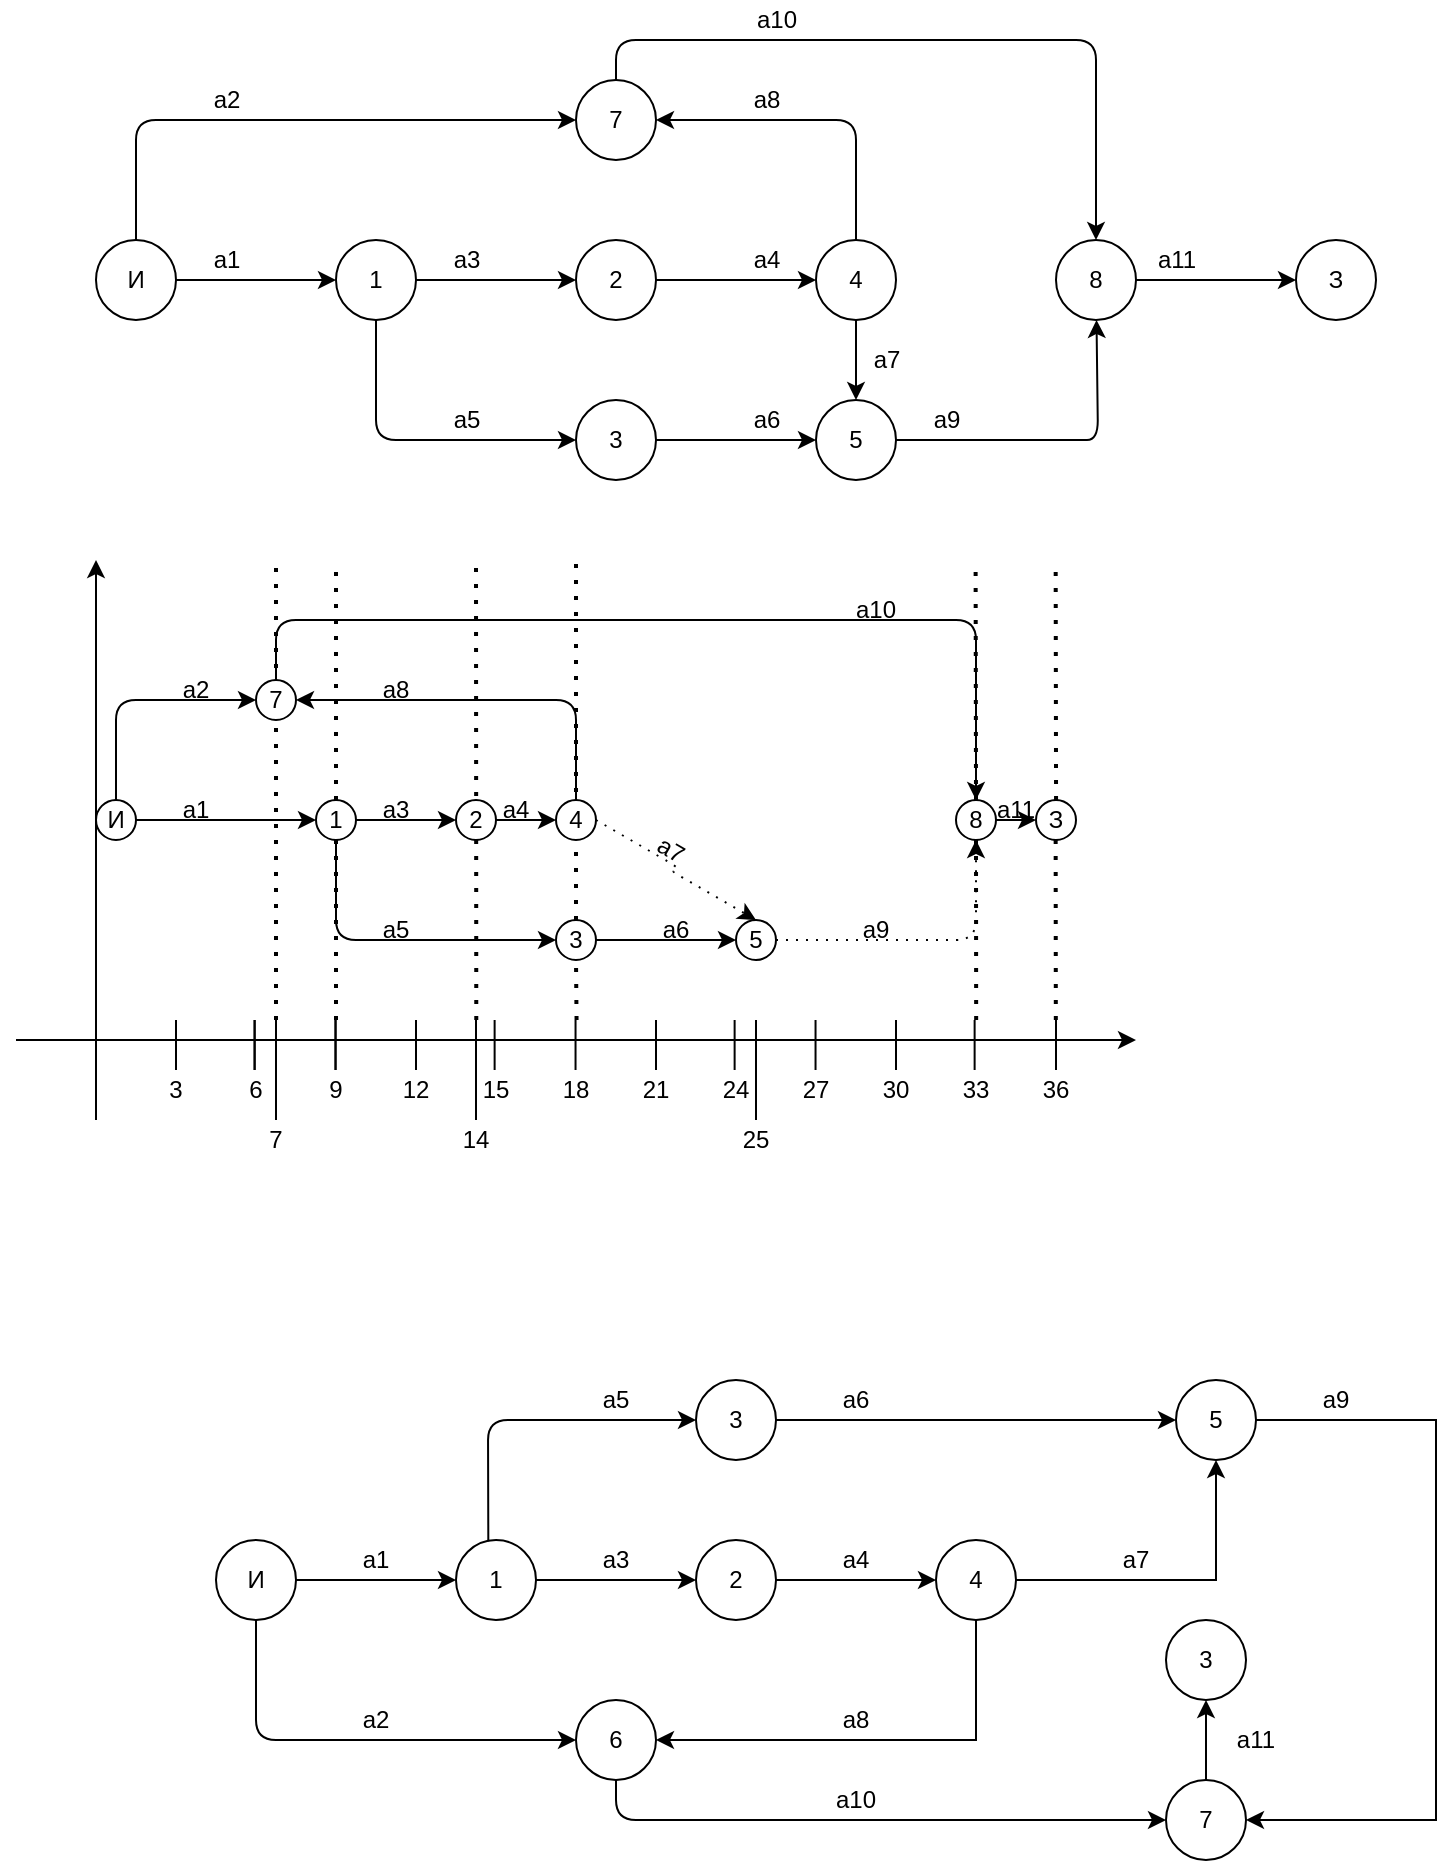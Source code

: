 <mxfile version="14.4.3" type="github">
  <diagram id="prtHgNgQTEPvFCAcTncT" name="Page-1">
    <mxGraphModel dx="1757" dy="477" grid="1" gridSize="5" guides="1" tooltips="1" connect="1" arrows="1" fold="1" page="1" pageScale="1" pageWidth="980" pageHeight="1390" background="none" math="0" shadow="0">
      <root>
        <mxCell id="0" />
        <mxCell id="1" parent="0" />
        <mxCell id="JWGhsTwcttyPhwQi4M46-3" style="edgeStyle=orthogonalEdgeStyle;rounded=0;orthogonalLoop=1;jettySize=auto;html=1;entryX=0;entryY=0.5;entryDx=0;entryDy=0;" edge="1" parent="1" source="JWGhsTwcttyPhwQi4M46-1" target="JWGhsTwcttyPhwQi4M46-4">
          <mxGeometry relative="1" as="geometry">
            <mxPoint x="100" y="180" as="targetPoint" />
          </mxGeometry>
        </mxCell>
        <mxCell id="JWGhsTwcttyPhwQi4M46-1" value="И" style="ellipse;whiteSpace=wrap;html=1;aspect=fixed;" vertex="1" parent="1">
          <mxGeometry x="40" y="160" width="40" height="40" as="geometry" />
        </mxCell>
        <mxCell id="JWGhsTwcttyPhwQi4M46-11" style="edgeStyle=orthogonalEdgeStyle;rounded=0;orthogonalLoop=1;jettySize=auto;html=1;entryX=0;entryY=0.5;entryDx=0;entryDy=0;" edge="1" parent="1" source="JWGhsTwcttyPhwQi4M46-4" target="JWGhsTwcttyPhwQi4M46-14">
          <mxGeometry relative="1" as="geometry">
            <mxPoint x="280" y="180" as="targetPoint" />
          </mxGeometry>
        </mxCell>
        <mxCell id="JWGhsTwcttyPhwQi4M46-4" value="1" style="ellipse;whiteSpace=wrap;html=1;aspect=fixed;" vertex="1" parent="1">
          <mxGeometry x="160" y="160" width="40" height="40" as="geometry" />
        </mxCell>
        <mxCell id="JWGhsTwcttyPhwQi4M46-5" value="a1" style="text;html=1;align=center;verticalAlign=middle;resizable=0;points=[];autosize=1;" vertex="1" parent="1">
          <mxGeometry x="90" y="160" width="30" height="20" as="geometry" />
        </mxCell>
        <mxCell id="JWGhsTwcttyPhwQi4M46-10" value="a2" style="text;html=1;align=center;verticalAlign=middle;resizable=0;points=[];autosize=1;" vertex="1" parent="1">
          <mxGeometry x="90" y="80" width="30" height="20" as="geometry" />
        </mxCell>
        <mxCell id="JWGhsTwcttyPhwQi4M46-12" value="a3" style="text;html=1;align=center;verticalAlign=middle;resizable=0;points=[];autosize=1;" vertex="1" parent="1">
          <mxGeometry x="210" y="160" width="30" height="20" as="geometry" />
        </mxCell>
        <mxCell id="JWGhsTwcttyPhwQi4M46-15" style="edgeStyle=orthogonalEdgeStyle;rounded=0;orthogonalLoop=1;jettySize=auto;html=1;entryX=0;entryY=0.5;entryDx=0;entryDy=0;" edge="1" parent="1" source="JWGhsTwcttyPhwQi4M46-14" target="JWGhsTwcttyPhwQi4M46-23">
          <mxGeometry relative="1" as="geometry">
            <mxPoint x="400" y="180" as="targetPoint" />
          </mxGeometry>
        </mxCell>
        <mxCell id="JWGhsTwcttyPhwQi4M46-14" value="2" style="ellipse;whiteSpace=wrap;html=1;aspect=fixed;" vertex="1" parent="1">
          <mxGeometry x="280" y="160" width="40" height="40" as="geometry" />
        </mxCell>
        <mxCell id="JWGhsTwcttyPhwQi4M46-16" value="a4" style="text;html=1;align=center;verticalAlign=middle;resizable=0;points=[];autosize=1;" vertex="1" parent="1">
          <mxGeometry x="360" y="160" width="30" height="20" as="geometry" />
        </mxCell>
        <mxCell id="JWGhsTwcttyPhwQi4M46-18" value="" style="endArrow=classic;html=1;exitX=0.5;exitY=1;exitDx=0;exitDy=0;entryX=0;entryY=0.5;entryDx=0;entryDy=0;" edge="1" parent="1" source="JWGhsTwcttyPhwQi4M46-4" target="JWGhsTwcttyPhwQi4M46-20">
          <mxGeometry width="50" height="50" relative="1" as="geometry">
            <mxPoint x="178" y="199" as="sourcePoint" />
            <mxPoint x="240" y="240" as="targetPoint" />
            <Array as="points">
              <mxPoint x="180" y="260" />
            </Array>
          </mxGeometry>
        </mxCell>
        <mxCell id="JWGhsTwcttyPhwQi4M46-19" value="a5" style="text;html=1;align=center;verticalAlign=middle;resizable=0;points=[];autosize=1;" vertex="1" parent="1">
          <mxGeometry x="210" y="240" width="30" height="20" as="geometry" />
        </mxCell>
        <mxCell id="JWGhsTwcttyPhwQi4M46-21" style="edgeStyle=orthogonalEdgeStyle;rounded=0;orthogonalLoop=1;jettySize=auto;html=1;entryX=0;entryY=0.5;entryDx=0;entryDy=0;" edge="1" parent="1" source="JWGhsTwcttyPhwQi4M46-20" target="JWGhsTwcttyPhwQi4M46-28">
          <mxGeometry relative="1" as="geometry">
            <mxPoint x="360" y="240" as="targetPoint" />
          </mxGeometry>
        </mxCell>
        <mxCell id="JWGhsTwcttyPhwQi4M46-20" value="3" style="ellipse;whiteSpace=wrap;html=1;aspect=fixed;" vertex="1" parent="1">
          <mxGeometry x="280" y="240" width="40" height="40" as="geometry" />
        </mxCell>
        <mxCell id="JWGhsTwcttyPhwQi4M46-22" value="a6" style="text;html=1;align=center;verticalAlign=middle;resizable=0;points=[];autosize=1;" vertex="1" parent="1">
          <mxGeometry x="360" y="240" width="30" height="20" as="geometry" />
        </mxCell>
        <mxCell id="JWGhsTwcttyPhwQi4M46-29" style="edgeStyle=orthogonalEdgeStyle;rounded=0;orthogonalLoop=1;jettySize=auto;html=1;entryX=0.5;entryY=0;entryDx=0;entryDy=0;" edge="1" parent="1" source="JWGhsTwcttyPhwQi4M46-23" target="JWGhsTwcttyPhwQi4M46-28">
          <mxGeometry relative="1" as="geometry" />
        </mxCell>
        <mxCell id="JWGhsTwcttyPhwQi4M46-23" value="4" style="ellipse;whiteSpace=wrap;html=1;aspect=fixed;" vertex="1" parent="1">
          <mxGeometry x="400" y="160" width="40" height="40" as="geometry" />
        </mxCell>
        <mxCell id="JWGhsTwcttyPhwQi4M46-25" value="a7" style="text;html=1;align=center;verticalAlign=middle;resizable=0;points=[];autosize=1;" vertex="1" parent="1">
          <mxGeometry x="420" y="210" width="30" height="20" as="geometry" />
        </mxCell>
        <mxCell id="JWGhsTwcttyPhwQi4M46-27" value="a8" style="text;html=1;align=center;verticalAlign=middle;resizable=0;points=[];autosize=1;" vertex="1" parent="1">
          <mxGeometry x="360" y="80" width="30" height="20" as="geometry" />
        </mxCell>
        <mxCell id="JWGhsTwcttyPhwQi4M46-28" value="5" style="ellipse;whiteSpace=wrap;html=1;aspect=fixed;" vertex="1" parent="1">
          <mxGeometry x="400" y="240" width="40" height="40" as="geometry" />
        </mxCell>
        <mxCell id="JWGhsTwcttyPhwQi4M46-30" value="" style="endArrow=classic;html=1;exitX=0.5;exitY=0;exitDx=0;exitDy=0;entryX=0;entryY=0.5;entryDx=0;entryDy=0;" edge="1" parent="1" source="JWGhsTwcttyPhwQi4M46-1" target="JWGhsTwcttyPhwQi4M46-31">
          <mxGeometry width="50" height="50" relative="1" as="geometry">
            <mxPoint x="180" y="150" as="sourcePoint" />
            <mxPoint x="230" y="120" as="targetPoint" />
            <Array as="points">
              <mxPoint x="60" y="100" />
            </Array>
          </mxGeometry>
        </mxCell>
        <mxCell id="JWGhsTwcttyPhwQi4M46-31" value="7" style="ellipse;whiteSpace=wrap;html=1;aspect=fixed;" vertex="1" parent="1">
          <mxGeometry x="280" y="80" width="40" height="40" as="geometry" />
        </mxCell>
        <mxCell id="JWGhsTwcttyPhwQi4M46-32" value="" style="endArrow=classic;html=1;exitX=0.5;exitY=0;exitDx=0;exitDy=0;entryX=1;entryY=0.5;entryDx=0;entryDy=0;" edge="1" parent="1" source="JWGhsTwcttyPhwQi4M46-23" target="JWGhsTwcttyPhwQi4M46-31">
          <mxGeometry width="50" height="50" relative="1" as="geometry">
            <mxPoint x="70" y="170" as="sourcePoint" />
            <mxPoint x="290" y="110" as="targetPoint" />
            <Array as="points">
              <mxPoint x="420" y="100" />
            </Array>
          </mxGeometry>
        </mxCell>
        <mxCell id="JWGhsTwcttyPhwQi4M46-34" value="a9" style="text;html=1;align=center;verticalAlign=middle;resizable=0;points=[];autosize=1;" vertex="1" parent="1">
          <mxGeometry x="450" y="240" width="30" height="20" as="geometry" />
        </mxCell>
        <mxCell id="JWGhsTwcttyPhwQi4M46-36" value="a10" style="text;html=1;align=center;verticalAlign=middle;resizable=0;points=[];autosize=1;" vertex="1" parent="1">
          <mxGeometry x="360" y="40" width="40" height="20" as="geometry" />
        </mxCell>
        <mxCell id="JWGhsTwcttyPhwQi4M46-40" style="edgeStyle=orthogonalEdgeStyle;rounded=0;orthogonalLoop=1;jettySize=auto;html=1;entryX=0;entryY=0.5;entryDx=0;entryDy=0;" edge="1" parent="1" source="JWGhsTwcttyPhwQi4M46-37" target="JWGhsTwcttyPhwQi4M46-41">
          <mxGeometry relative="1" as="geometry">
            <mxPoint x="640" y="180" as="targetPoint" />
          </mxGeometry>
        </mxCell>
        <mxCell id="JWGhsTwcttyPhwQi4M46-37" value="8&lt;br&gt;" style="ellipse;whiteSpace=wrap;html=1;aspect=fixed;" vertex="1" parent="1">
          <mxGeometry x="520" y="160" width="40" height="40" as="geometry" />
        </mxCell>
        <mxCell id="JWGhsTwcttyPhwQi4M46-38" value="" style="endArrow=classic;html=1;exitX=1;exitY=0.5;exitDx=0;exitDy=0;" edge="1" parent="1" source="JWGhsTwcttyPhwQi4M46-28" target="JWGhsTwcttyPhwQi4M46-37">
          <mxGeometry width="50" height="50" relative="1" as="geometry">
            <mxPoint x="510" y="280" as="sourcePoint" />
            <mxPoint x="550" y="220" as="targetPoint" />
            <Array as="points">
              <mxPoint x="520" y="260" />
              <mxPoint x="541" y="260" />
            </Array>
          </mxGeometry>
        </mxCell>
        <mxCell id="JWGhsTwcttyPhwQi4M46-39" value="" style="endArrow=classic;html=1;entryX=0.5;entryY=0;entryDx=0;entryDy=0;exitX=0.5;exitY=0;exitDx=0;exitDy=0;" edge="1" parent="1" source="JWGhsTwcttyPhwQi4M46-31" target="JWGhsTwcttyPhwQi4M46-37">
          <mxGeometry width="50" height="50" relative="1" as="geometry">
            <mxPoint x="300" y="70" as="sourcePoint" />
            <mxPoint x="500" y="130" as="targetPoint" />
            <Array as="points">
              <mxPoint x="300" y="60" />
              <mxPoint x="540" y="60" />
            </Array>
          </mxGeometry>
        </mxCell>
        <mxCell id="JWGhsTwcttyPhwQi4M46-41" value="З" style="ellipse;whiteSpace=wrap;html=1;aspect=fixed;" vertex="1" parent="1">
          <mxGeometry x="640" y="160" width="40" height="40" as="geometry" />
        </mxCell>
        <mxCell id="JWGhsTwcttyPhwQi4M46-42" value="a11" style="text;html=1;align=center;verticalAlign=middle;resizable=0;points=[];autosize=1;" vertex="1" parent="1">
          <mxGeometry x="565" y="160" width="30" height="20" as="geometry" />
        </mxCell>
        <mxCell id="JWGhsTwcttyPhwQi4M46-44" style="edgeStyle=orthogonalEdgeStyle;rounded=0;orthogonalLoop=1;jettySize=auto;html=1;" edge="1" parent="1" source="JWGhsTwcttyPhwQi4M46-43">
          <mxGeometry relative="1" as="geometry">
            <mxPoint x="220" y="830" as="targetPoint" />
          </mxGeometry>
        </mxCell>
        <mxCell id="JWGhsTwcttyPhwQi4M46-43" value="И" style="ellipse;whiteSpace=wrap;html=1;aspect=fixed;" vertex="1" parent="1">
          <mxGeometry x="100" y="810" width="40" height="40" as="geometry" />
        </mxCell>
        <mxCell id="JWGhsTwcttyPhwQi4M46-45" value="" style="endArrow=classic;html=1;exitX=0.5;exitY=1;exitDx=0;exitDy=0;entryX=0;entryY=0.5;entryDx=0;entryDy=0;" edge="1" parent="1" source="JWGhsTwcttyPhwQi4M46-43" target="JWGhsTwcttyPhwQi4M46-70">
          <mxGeometry width="50" height="50" relative="1" as="geometry">
            <mxPoint x="90" y="920" as="sourcePoint" />
            <mxPoint x="220" y="930" as="targetPoint" />
            <Array as="points">
              <mxPoint x="120" y="910" />
              <mxPoint x="140" y="910" />
            </Array>
          </mxGeometry>
        </mxCell>
        <mxCell id="JWGhsTwcttyPhwQi4M46-46" value="a1" style="text;html=1;strokeColor=none;fillColor=none;align=center;verticalAlign=middle;whiteSpace=wrap;rounded=0;" vertex="1" parent="1">
          <mxGeometry x="160" y="810" width="40" height="20" as="geometry" />
        </mxCell>
        <mxCell id="JWGhsTwcttyPhwQi4M46-48" value="a2" style="text;html=1;strokeColor=none;fillColor=none;align=center;verticalAlign=middle;whiteSpace=wrap;rounded=0;" vertex="1" parent="1">
          <mxGeometry x="160" y="890" width="40" height="20" as="geometry" />
        </mxCell>
        <mxCell id="JWGhsTwcttyPhwQi4M46-50" style="edgeStyle=orthogonalEdgeStyle;rounded=0;orthogonalLoop=1;jettySize=auto;html=1;entryX=0;entryY=0.5;entryDx=0;entryDy=0;" edge="1" parent="1" source="JWGhsTwcttyPhwQi4M46-49" target="JWGhsTwcttyPhwQi4M46-52">
          <mxGeometry relative="1" as="geometry">
            <mxPoint x="340" y="830" as="targetPoint" />
          </mxGeometry>
        </mxCell>
        <mxCell id="JWGhsTwcttyPhwQi4M46-49" value="1" style="ellipse;whiteSpace=wrap;html=1;aspect=fixed;" vertex="1" parent="1">
          <mxGeometry x="220" y="810" width="40" height="40" as="geometry" />
        </mxCell>
        <mxCell id="JWGhsTwcttyPhwQi4M46-51" value="a3" style="text;html=1;strokeColor=none;fillColor=none;align=center;verticalAlign=middle;whiteSpace=wrap;rounded=0;" vertex="1" parent="1">
          <mxGeometry x="280" y="810" width="40" height="20" as="geometry" />
        </mxCell>
        <mxCell id="JWGhsTwcttyPhwQi4M46-53" style="edgeStyle=orthogonalEdgeStyle;rounded=0;orthogonalLoop=1;jettySize=auto;html=1;entryX=0;entryY=0.5;entryDx=0;entryDy=0;" edge="1" parent="1" source="JWGhsTwcttyPhwQi4M46-52" target="JWGhsTwcttyPhwQi4M46-62">
          <mxGeometry relative="1" as="geometry">
            <mxPoint x="460" y="830" as="targetPoint" />
          </mxGeometry>
        </mxCell>
        <mxCell id="JWGhsTwcttyPhwQi4M46-52" value="2&lt;span style=&quot;color: rgba(0 , 0 , 0 , 0) ; font-family: monospace ; font-size: 0px&quot;&gt;%3CmxGraphModel%3E%3Croot%3E%3CmxCell%20id%3D%220%22%2F%3E%3CmxCell%20id%3D%221%22%20parent%3D%220%22%2F%3E%3CmxCell%20id%3D%222%22%20value%3D%22a3%22%20style%3D%22text%3Bhtml%3D1%3BstrokeColor%3Dnone%3BfillColor%3Dnone%3Balign%3Dcenter%3BverticalAlign%3Dmiddle%3BwhiteSpace%3Dwrap%3Brounded%3D0%3B%22%20vertex%3D%221%22%20parent%3D%221%22%3E%3CmxGeometry%20x%3D%22260%22%20y%3D%22440%22%20width%3D%2240%22%20height%3D%2220%22%20as%3D%22geometry%22%2F%3E%3C%2FmxCell%3E%3C%2Froot%3E%3C%2FmxGraphModel%3E&lt;/span&gt;" style="ellipse;whiteSpace=wrap;html=1;aspect=fixed;" vertex="1" parent="1">
          <mxGeometry x="340" y="810" width="40" height="40" as="geometry" />
        </mxCell>
        <mxCell id="JWGhsTwcttyPhwQi4M46-54" value="a4&lt;br&gt;" style="text;html=1;strokeColor=none;fillColor=none;align=center;verticalAlign=middle;whiteSpace=wrap;rounded=0;" vertex="1" parent="1">
          <mxGeometry x="400" y="810" width="40" height="20" as="geometry" />
        </mxCell>
        <mxCell id="JWGhsTwcttyPhwQi4M46-55" value="" style="endArrow=classic;html=1;exitX=0.404;exitY=0.018;exitDx=0;exitDy=0;exitPerimeter=0;entryX=0;entryY=0.5;entryDx=0;entryDy=0;" edge="1" parent="1" source="JWGhsTwcttyPhwQi4M46-49" target="JWGhsTwcttyPhwQi4M46-58">
          <mxGeometry width="50" height="50" relative="1" as="geometry">
            <mxPoint x="240" y="780" as="sourcePoint" />
            <mxPoint x="340" y="730" as="targetPoint" />
            <Array as="points">
              <mxPoint x="236" y="750" />
            </Array>
          </mxGeometry>
        </mxCell>
        <mxCell id="JWGhsTwcttyPhwQi4M46-56" value="a5" style="text;html=1;strokeColor=none;fillColor=none;align=center;verticalAlign=middle;whiteSpace=wrap;rounded=0;" vertex="1" parent="1">
          <mxGeometry x="280" y="730" width="40" height="20" as="geometry" />
        </mxCell>
        <mxCell id="JWGhsTwcttyPhwQi4M46-59" style="edgeStyle=orthogonalEdgeStyle;rounded=0;orthogonalLoop=1;jettySize=auto;html=1;entryX=0;entryY=0.5;entryDx=0;entryDy=0;" edge="1" parent="1" source="JWGhsTwcttyPhwQi4M46-58" target="JWGhsTwcttyPhwQi4M46-67">
          <mxGeometry relative="1" as="geometry">
            <mxPoint x="460" y="750" as="targetPoint" />
          </mxGeometry>
        </mxCell>
        <mxCell id="JWGhsTwcttyPhwQi4M46-58" value="3" style="ellipse;whiteSpace=wrap;html=1;aspect=fixed;" vertex="1" parent="1">
          <mxGeometry x="340" y="730" width="40" height="40" as="geometry" />
        </mxCell>
        <mxCell id="JWGhsTwcttyPhwQi4M46-60" value="a6" style="text;html=1;strokeColor=none;fillColor=none;align=center;verticalAlign=middle;whiteSpace=wrap;rounded=0;" vertex="1" parent="1">
          <mxGeometry x="400" y="730" width="40" height="20" as="geometry" />
        </mxCell>
        <mxCell id="JWGhsTwcttyPhwQi4M46-63" style="edgeStyle=orthogonalEdgeStyle;rounded=0;orthogonalLoop=1;jettySize=auto;html=1;entryX=0.5;entryY=1;entryDx=0;entryDy=0;" edge="1" parent="1" source="JWGhsTwcttyPhwQi4M46-62" target="JWGhsTwcttyPhwQi4M46-67">
          <mxGeometry relative="1" as="geometry">
            <mxPoint x="580" y="830" as="targetPoint" />
          </mxGeometry>
        </mxCell>
        <mxCell id="JWGhsTwcttyPhwQi4M46-65" style="edgeStyle=orthogonalEdgeStyle;rounded=0;orthogonalLoop=1;jettySize=auto;html=1;entryX=1;entryY=0.5;entryDx=0;entryDy=0;" edge="1" parent="1" source="JWGhsTwcttyPhwQi4M46-62" target="JWGhsTwcttyPhwQi4M46-70">
          <mxGeometry relative="1" as="geometry">
            <mxPoint x="480" y="920" as="targetPoint" />
            <Array as="points">
              <mxPoint x="480" y="910" />
            </Array>
          </mxGeometry>
        </mxCell>
        <mxCell id="JWGhsTwcttyPhwQi4M46-62" value="4" style="ellipse;whiteSpace=wrap;html=1;aspect=fixed;" vertex="1" parent="1">
          <mxGeometry x="460" y="810" width="40" height="40" as="geometry" />
        </mxCell>
        <mxCell id="JWGhsTwcttyPhwQi4M46-64" value="a7" style="text;html=1;strokeColor=none;fillColor=none;align=center;verticalAlign=middle;whiteSpace=wrap;rounded=0;" vertex="1" parent="1">
          <mxGeometry x="540" y="810" width="40" height="20" as="geometry" />
        </mxCell>
        <mxCell id="JWGhsTwcttyPhwQi4M46-66" value="a8" style="text;html=1;strokeColor=none;fillColor=none;align=center;verticalAlign=middle;whiteSpace=wrap;rounded=0;" vertex="1" parent="1">
          <mxGeometry x="400" y="890" width="40" height="20" as="geometry" />
        </mxCell>
        <mxCell id="JWGhsTwcttyPhwQi4M46-68" style="edgeStyle=orthogonalEdgeStyle;rounded=0;orthogonalLoop=1;jettySize=auto;html=1;entryX=1;entryY=0.5;entryDx=0;entryDy=0;" edge="1" parent="1" source="JWGhsTwcttyPhwQi4M46-67" target="JWGhsTwcttyPhwQi4M46-73">
          <mxGeometry relative="1" as="geometry">
            <mxPoint x="630" y="940" as="targetPoint" />
            <Array as="points">
              <mxPoint x="710" y="750" />
              <mxPoint x="710" y="950" />
            </Array>
          </mxGeometry>
        </mxCell>
        <mxCell id="JWGhsTwcttyPhwQi4M46-67" value="5" style="ellipse;whiteSpace=wrap;html=1;aspect=fixed;" vertex="1" parent="1">
          <mxGeometry x="580" y="730" width="40" height="40" as="geometry" />
        </mxCell>
        <mxCell id="JWGhsTwcttyPhwQi4M46-69" value="a9" style="text;html=1;strokeColor=none;fillColor=none;align=center;verticalAlign=middle;whiteSpace=wrap;rounded=0;" vertex="1" parent="1">
          <mxGeometry x="640" y="730" width="40" height="20" as="geometry" />
        </mxCell>
        <mxCell id="JWGhsTwcttyPhwQi4M46-70" value="6" style="ellipse;whiteSpace=wrap;html=1;aspect=fixed;" vertex="1" parent="1">
          <mxGeometry x="280" y="890" width="40" height="40" as="geometry" />
        </mxCell>
        <mxCell id="JWGhsTwcttyPhwQi4M46-72" value="a10" style="text;html=1;strokeColor=none;fillColor=none;align=center;verticalAlign=middle;whiteSpace=wrap;rounded=0;" vertex="1" parent="1">
          <mxGeometry x="400" y="930" width="40" height="20" as="geometry" />
        </mxCell>
        <mxCell id="JWGhsTwcttyPhwQi4M46-78" style="edgeStyle=orthogonalEdgeStyle;rounded=0;orthogonalLoop=1;jettySize=auto;html=1;entryX=0.5;entryY=1;entryDx=0;entryDy=0;" edge="1" parent="1" source="JWGhsTwcttyPhwQi4M46-73" target="JWGhsTwcttyPhwQi4M46-77">
          <mxGeometry relative="1" as="geometry" />
        </mxCell>
        <mxCell id="JWGhsTwcttyPhwQi4M46-73" value="7" style="ellipse;whiteSpace=wrap;html=1;aspect=fixed;" vertex="1" parent="1">
          <mxGeometry x="575" y="930" width="40" height="40" as="geometry" />
        </mxCell>
        <mxCell id="JWGhsTwcttyPhwQi4M46-74" value="" style="endArrow=classic;html=1;exitX=0.5;exitY=1;exitDx=0;exitDy=0;entryX=0;entryY=0.5;entryDx=0;entryDy=0;" edge="1" parent="1" source="JWGhsTwcttyPhwQi4M46-70" target="JWGhsTwcttyPhwQi4M46-73">
          <mxGeometry width="50" height="50" relative="1" as="geometry">
            <mxPoint x="250" y="980" as="sourcePoint" />
            <mxPoint x="410" y="1040" as="targetPoint" />
            <Array as="points">
              <mxPoint x="300" y="950" />
            </Array>
          </mxGeometry>
        </mxCell>
        <mxCell id="JWGhsTwcttyPhwQi4M46-77" value="3" style="ellipse;whiteSpace=wrap;html=1;aspect=fixed;" vertex="1" parent="1">
          <mxGeometry x="575" y="850" width="40" height="40" as="geometry" />
        </mxCell>
        <mxCell id="JWGhsTwcttyPhwQi4M46-79" value="a11" style="text;html=1;strokeColor=none;fillColor=none;align=center;verticalAlign=middle;whiteSpace=wrap;rounded=0;" vertex="1" parent="1">
          <mxGeometry x="600" y="900" width="40" height="20" as="geometry" />
        </mxCell>
        <mxCell id="JWGhsTwcttyPhwQi4M46-80" value="" style="endArrow=classic;html=1;" edge="1" parent="1">
          <mxGeometry width="50" height="50" relative="1" as="geometry">
            <mxPoint x="40" y="600" as="sourcePoint" />
            <mxPoint x="40" y="320" as="targetPoint" />
          </mxGeometry>
        </mxCell>
        <mxCell id="JWGhsTwcttyPhwQi4M46-81" value="" style="endArrow=classic;html=1;" edge="1" parent="1">
          <mxGeometry width="50" height="50" relative="1" as="geometry">
            <mxPoint y="560" as="sourcePoint" />
            <mxPoint x="560" y="560" as="targetPoint" />
          </mxGeometry>
        </mxCell>
        <mxCell id="JWGhsTwcttyPhwQi4M46-83" style="edgeStyle=orthogonalEdgeStyle;rounded=0;orthogonalLoop=1;jettySize=auto;html=1;entryX=0;entryY=0.5;entryDx=0;entryDy=0;" edge="1" parent="1" source="JWGhsTwcttyPhwQi4M46-82" target="JWGhsTwcttyPhwQi4M46-84">
          <mxGeometry relative="1" as="geometry">
            <mxPoint x="160" y="460" as="targetPoint" />
          </mxGeometry>
        </mxCell>
        <mxCell id="JWGhsTwcttyPhwQi4M46-82" value="И" style="ellipse;whiteSpace=wrap;html=1;aspect=fixed;" vertex="1" parent="1">
          <mxGeometry x="40" y="440" width="20" height="20" as="geometry" />
        </mxCell>
        <mxCell id="JWGhsTwcttyPhwQi4M46-86" style="edgeStyle=orthogonalEdgeStyle;rounded=0;orthogonalLoop=1;jettySize=auto;html=1;entryX=0;entryY=0.5;entryDx=0;entryDy=0;" edge="1" parent="1" source="JWGhsTwcttyPhwQi4M46-84" target="JWGhsTwcttyPhwQi4M46-85">
          <mxGeometry relative="1" as="geometry" />
        </mxCell>
        <mxCell id="JWGhsTwcttyPhwQi4M46-88" style="edgeStyle=orthogonalEdgeStyle;rounded=0;orthogonalLoop=1;jettySize=auto;html=1;entryX=0;entryY=0.5;entryDx=0;entryDy=0;" edge="1" parent="1" source="JWGhsTwcttyPhwQi4M46-85" target="JWGhsTwcttyPhwQi4M46-87">
          <mxGeometry relative="1" as="geometry" />
        </mxCell>
        <mxCell id="JWGhsTwcttyPhwQi4M46-154" value="" style="endArrow=none;html=1;" edge="1" parent="1">
          <mxGeometry width="50" height="50" relative="1" as="geometry">
            <mxPoint x="80" y="575" as="sourcePoint" />
            <mxPoint x="80" y="550" as="targetPoint" />
          </mxGeometry>
        </mxCell>
        <mxCell id="JWGhsTwcttyPhwQi4M46-156" value="" style="endArrow=none;html=1;" edge="1" parent="1">
          <mxGeometry width="50" height="50" relative="1" as="geometry">
            <mxPoint x="119.31" y="575" as="sourcePoint" />
            <mxPoint x="119.31" y="550" as="targetPoint" />
            <Array as="points">
              <mxPoint x="119.31" y="560" />
            </Array>
          </mxGeometry>
        </mxCell>
        <mxCell id="JWGhsTwcttyPhwQi4M46-157" value="" style="endArrow=none;html=1;" edge="1" parent="1">
          <mxGeometry width="50" height="50" relative="1" as="geometry">
            <mxPoint x="159.77" y="575" as="sourcePoint" />
            <mxPoint x="159.77" y="550" as="targetPoint" />
            <Array as="points">
              <mxPoint x="159.77" y="560" />
            </Array>
          </mxGeometry>
        </mxCell>
        <mxCell id="JWGhsTwcttyPhwQi4M46-158" value="" style="endArrow=none;html=1;" edge="1" parent="1">
          <mxGeometry width="50" height="50" relative="1" as="geometry">
            <mxPoint x="200" y="575" as="sourcePoint" />
            <mxPoint x="200" y="550" as="targetPoint" />
          </mxGeometry>
        </mxCell>
        <mxCell id="JWGhsTwcttyPhwQi4M46-159" value="" style="endArrow=none;html=1;" edge="1" parent="1">
          <mxGeometry width="50" height="50" relative="1" as="geometry">
            <mxPoint x="239.31" y="575" as="sourcePoint" />
            <mxPoint x="239.31" y="550" as="targetPoint" />
            <Array as="points">
              <mxPoint x="239.31" y="560" />
            </Array>
          </mxGeometry>
        </mxCell>
        <mxCell id="JWGhsTwcttyPhwQi4M46-160" value="" style="endArrow=none;html=1;" edge="1" parent="1">
          <mxGeometry width="50" height="50" relative="1" as="geometry">
            <mxPoint x="279.77" y="575" as="sourcePoint" />
            <mxPoint x="279.77" y="550" as="targetPoint" />
            <Array as="points">
              <mxPoint x="279.77" y="560" />
            </Array>
          </mxGeometry>
        </mxCell>
        <mxCell id="JWGhsTwcttyPhwQi4M46-167" value="" style="endArrow=none;html=1;" edge="1" parent="1">
          <mxGeometry width="50" height="50" relative="1" as="geometry">
            <mxPoint x="320" y="575" as="sourcePoint" />
            <mxPoint x="320" y="550" as="targetPoint" />
          </mxGeometry>
        </mxCell>
        <mxCell id="JWGhsTwcttyPhwQi4M46-168" value="" style="endArrow=none;html=1;" edge="1" parent="1">
          <mxGeometry width="50" height="50" relative="1" as="geometry">
            <mxPoint x="359.31" y="575" as="sourcePoint" />
            <mxPoint x="359.31" y="550" as="targetPoint" />
            <Array as="points">
              <mxPoint x="359.31" y="560" />
            </Array>
          </mxGeometry>
        </mxCell>
        <mxCell id="JWGhsTwcttyPhwQi4M46-169" value="" style="endArrow=none;html=1;" edge="1" parent="1">
          <mxGeometry width="50" height="50" relative="1" as="geometry">
            <mxPoint x="399.77" y="575" as="sourcePoint" />
            <mxPoint x="399.77" y="550" as="targetPoint" />
            <Array as="points">
              <mxPoint x="399.77" y="560" />
            </Array>
          </mxGeometry>
        </mxCell>
        <mxCell id="JWGhsTwcttyPhwQi4M46-170" value="" style="endArrow=none;html=1;" edge="1" parent="1">
          <mxGeometry width="50" height="50" relative="1" as="geometry">
            <mxPoint x="440" y="575" as="sourcePoint" />
            <mxPoint x="440" y="550" as="targetPoint" />
          </mxGeometry>
        </mxCell>
        <mxCell id="JWGhsTwcttyPhwQi4M46-171" value="" style="endArrow=none;html=1;" edge="1" parent="1">
          <mxGeometry width="50" height="50" relative="1" as="geometry">
            <mxPoint x="479.31" y="575" as="sourcePoint" />
            <mxPoint x="479.31" y="550" as="targetPoint" />
            <Array as="points">
              <mxPoint x="479.31" y="560" />
            </Array>
          </mxGeometry>
        </mxCell>
        <mxCell id="JWGhsTwcttyPhwQi4M46-172" value="" style="endArrow=none;html=1;" edge="1" parent="1">
          <mxGeometry width="50" height="50" relative="1" as="geometry">
            <mxPoint x="520" y="575" as="sourcePoint" />
            <mxPoint x="520" y="550" as="targetPoint" />
            <Array as="points">
              <mxPoint x="520" y="560" />
            </Array>
          </mxGeometry>
        </mxCell>
        <mxCell id="JWGhsTwcttyPhwQi4M46-173" value="" style="endArrow=none;html=1;" edge="1" parent="1">
          <mxGeometry width="50" height="50" relative="1" as="geometry">
            <mxPoint x="80" y="575" as="sourcePoint" />
            <mxPoint x="80" y="550" as="targetPoint" />
          </mxGeometry>
        </mxCell>
        <mxCell id="JWGhsTwcttyPhwQi4M46-174" value="" style="endArrow=none;html=1;" edge="1" parent="1">
          <mxGeometry width="50" height="50" relative="1" as="geometry">
            <mxPoint x="119.31" y="575" as="sourcePoint" />
            <mxPoint x="119.31" y="550" as="targetPoint" />
            <Array as="points">
              <mxPoint x="119.31" y="560" />
            </Array>
          </mxGeometry>
        </mxCell>
        <mxCell id="JWGhsTwcttyPhwQi4M46-175" value="" style="endArrow=none;html=1;" edge="1" parent="1">
          <mxGeometry width="50" height="50" relative="1" as="geometry">
            <mxPoint x="159.77" y="575" as="sourcePoint" />
            <mxPoint x="159.77" y="550" as="targetPoint" />
            <Array as="points">
              <mxPoint x="159.77" y="560" />
            </Array>
          </mxGeometry>
        </mxCell>
        <mxCell id="JWGhsTwcttyPhwQi4M46-176" value="" style="endArrow=none;html=1;" edge="1" parent="1">
          <mxGeometry width="50" height="50" relative="1" as="geometry">
            <mxPoint x="200" y="575" as="sourcePoint" />
            <mxPoint x="200" y="550" as="targetPoint" />
          </mxGeometry>
        </mxCell>
        <mxCell id="JWGhsTwcttyPhwQi4M46-195" value="3" style="text;html=1;strokeColor=none;fillColor=none;align=center;verticalAlign=middle;whiteSpace=wrap;rounded=0;" vertex="1" parent="1">
          <mxGeometry x="70" y="575" width="20" height="20" as="geometry" />
        </mxCell>
        <mxCell id="JWGhsTwcttyPhwQi4M46-196" value="6" style="text;html=1;strokeColor=none;fillColor=none;align=center;verticalAlign=middle;whiteSpace=wrap;rounded=0;" vertex="1" parent="1">
          <mxGeometry x="110" y="575" width="20" height="20" as="geometry" />
        </mxCell>
        <mxCell id="JWGhsTwcttyPhwQi4M46-197" value="9" style="text;html=1;strokeColor=none;fillColor=none;align=center;verticalAlign=middle;whiteSpace=wrap;rounded=0;" vertex="1" parent="1">
          <mxGeometry x="150" y="575" width="20" height="20" as="geometry" />
        </mxCell>
        <mxCell id="JWGhsTwcttyPhwQi4M46-198" value="12" style="text;html=1;strokeColor=none;fillColor=none;align=center;verticalAlign=middle;whiteSpace=wrap;rounded=0;" vertex="1" parent="1">
          <mxGeometry x="190" y="575" width="20" height="20" as="geometry" />
        </mxCell>
        <mxCell id="JWGhsTwcttyPhwQi4M46-199" value="15" style="text;html=1;strokeColor=none;fillColor=none;align=center;verticalAlign=middle;whiteSpace=wrap;rounded=0;" vertex="1" parent="1">
          <mxGeometry x="230" y="575" width="20" height="20" as="geometry" />
        </mxCell>
        <mxCell id="JWGhsTwcttyPhwQi4M46-200" value="18" style="text;html=1;strokeColor=none;fillColor=none;align=center;verticalAlign=middle;whiteSpace=wrap;rounded=0;" vertex="1" parent="1">
          <mxGeometry x="270" y="575" width="20" height="20" as="geometry" />
        </mxCell>
        <mxCell id="JWGhsTwcttyPhwQi4M46-201" value="21" style="text;html=1;strokeColor=none;fillColor=none;align=center;verticalAlign=middle;whiteSpace=wrap;rounded=0;" vertex="1" parent="1">
          <mxGeometry x="310" y="575" width="20" height="20" as="geometry" />
        </mxCell>
        <mxCell id="JWGhsTwcttyPhwQi4M46-202" value="24" style="text;html=1;strokeColor=none;fillColor=none;align=center;verticalAlign=middle;whiteSpace=wrap;rounded=0;" vertex="1" parent="1">
          <mxGeometry x="350" y="575" width="20" height="20" as="geometry" />
        </mxCell>
        <mxCell id="JWGhsTwcttyPhwQi4M46-203" value="27" style="text;html=1;strokeColor=none;fillColor=none;align=center;verticalAlign=middle;whiteSpace=wrap;rounded=0;" vertex="1" parent="1">
          <mxGeometry x="390" y="575" width="20" height="20" as="geometry" />
        </mxCell>
        <mxCell id="JWGhsTwcttyPhwQi4M46-204" value="30" style="text;html=1;strokeColor=none;fillColor=none;align=center;verticalAlign=middle;whiteSpace=wrap;rounded=0;" vertex="1" parent="1">
          <mxGeometry x="430" y="575" width="20" height="20" as="geometry" />
        </mxCell>
        <mxCell id="JWGhsTwcttyPhwQi4M46-205" value="33" style="text;html=1;strokeColor=none;fillColor=none;align=center;verticalAlign=middle;whiteSpace=wrap;rounded=0;" vertex="1" parent="1">
          <mxGeometry x="470" y="575" width="20" height="20" as="geometry" />
        </mxCell>
        <mxCell id="JWGhsTwcttyPhwQi4M46-206" value="36" style="text;html=1;strokeColor=none;fillColor=none;align=center;verticalAlign=middle;whiteSpace=wrap;rounded=0;" vertex="1" parent="1">
          <mxGeometry x="510" y="575" width="20" height="20" as="geometry" />
        </mxCell>
        <mxCell id="JWGhsTwcttyPhwQi4M46-208" value="" style="endArrow=none;html=1;" edge="1" parent="1">
          <mxGeometry width="50" height="50" relative="1" as="geometry">
            <mxPoint x="130" y="600" as="sourcePoint" />
            <mxPoint x="130.0" y="550" as="targetPoint" />
            <Array as="points">
              <mxPoint x="130" y="560" />
            </Array>
          </mxGeometry>
        </mxCell>
        <mxCell id="JWGhsTwcttyPhwQi4M46-209" value="7" style="text;html=1;strokeColor=none;fillColor=none;align=center;verticalAlign=middle;whiteSpace=wrap;rounded=0;" vertex="1" parent="1">
          <mxGeometry x="120" y="600" width="20" height="20" as="geometry" />
        </mxCell>
        <mxCell id="JWGhsTwcttyPhwQi4M46-210" value="" style="endArrow=none;dashed=1;html=1;dashPattern=1 3;strokeWidth=2;" edge="1" parent="1" source="JWGhsTwcttyPhwQi4M46-84">
          <mxGeometry width="50" height="50" relative="1" as="geometry">
            <mxPoint x="160" y="550" as="sourcePoint" />
            <mxPoint x="160" y="320" as="targetPoint" />
          </mxGeometry>
        </mxCell>
        <mxCell id="JWGhsTwcttyPhwQi4M46-212" value="" style="endArrow=none;html=1;" edge="1" parent="1">
          <mxGeometry width="50" height="50" relative="1" as="geometry">
            <mxPoint x="230" y="600" as="sourcePoint" />
            <mxPoint x="230.0" y="550" as="targetPoint" />
            <Array as="points">
              <mxPoint x="230" y="560" />
            </Array>
          </mxGeometry>
        </mxCell>
        <mxCell id="JWGhsTwcttyPhwQi4M46-213" value="14" style="text;html=1;strokeColor=none;fillColor=none;align=center;verticalAlign=middle;whiteSpace=wrap;rounded=0;" vertex="1" parent="1">
          <mxGeometry x="220" y="600" width="20" height="20" as="geometry" />
        </mxCell>
        <mxCell id="JWGhsTwcttyPhwQi4M46-214" value="" style="endArrow=none;dashed=1;html=1;dashPattern=1 3;strokeWidth=2;" edge="1" parent="1">
          <mxGeometry width="50" height="50" relative="1" as="geometry">
            <mxPoint x="230.14" y="550" as="sourcePoint" />
            <mxPoint x="230" y="320" as="targetPoint" />
          </mxGeometry>
        </mxCell>
        <mxCell id="JWGhsTwcttyPhwQi4M46-85" value="2" style="ellipse;whiteSpace=wrap;html=1;labelBackgroundColor=none;" vertex="1" parent="1">
          <mxGeometry x="220" y="440" width="20" height="20" as="geometry" />
        </mxCell>
        <mxCell id="JWGhsTwcttyPhwQi4M46-216" value="" style="endArrow=none;html=1;" edge="1" parent="1">
          <mxGeometry width="50" height="50" relative="1" as="geometry">
            <mxPoint x="370" y="600" as="sourcePoint" />
            <mxPoint x="370.0" y="550" as="targetPoint" />
            <Array as="points">
              <mxPoint x="370" y="560" />
            </Array>
          </mxGeometry>
        </mxCell>
        <mxCell id="JWGhsTwcttyPhwQi4M46-217" value="25" style="text;html=1;strokeColor=none;fillColor=none;align=center;verticalAlign=middle;whiteSpace=wrap;rounded=0;" vertex="1" parent="1">
          <mxGeometry x="360" y="600" width="20" height="20" as="geometry" />
        </mxCell>
        <mxCell id="JWGhsTwcttyPhwQi4M46-221" value="" style="endArrow=none;dashed=1;html=1;dashPattern=1 3;strokeWidth=2;" edge="1" parent="1">
          <mxGeometry width="50" height="50" relative="1" as="geometry">
            <mxPoint x="130" y="550" as="sourcePoint" />
            <mxPoint x="130" y="320" as="targetPoint" />
          </mxGeometry>
        </mxCell>
        <mxCell id="JWGhsTwcttyPhwQi4M46-222" value="7" style="ellipse;html=1;shadow=0;sketch=0;aspect=fixed;whiteSpace=wrap;labelBackgroundColor=none;" vertex="1" parent="1">
          <mxGeometry x="120" y="380" width="20" height="20" as="geometry" />
        </mxCell>
        <mxCell id="JWGhsTwcttyPhwQi4M46-223" value="" style="endArrow=classic;html=1;fontColor=#000000;entryX=0;entryY=0.5;entryDx=0;entryDy=0;exitX=0.5;exitY=0;exitDx=0;exitDy=0;" edge="1" parent="1" source="JWGhsTwcttyPhwQi4M46-82" target="JWGhsTwcttyPhwQi4M46-222">
          <mxGeometry width="50" height="50" relative="1" as="geometry">
            <mxPoint x="65" y="415" as="sourcePoint" />
            <mxPoint x="110" y="335" as="targetPoint" />
            <Array as="points">
              <mxPoint x="50" y="390" />
            </Array>
          </mxGeometry>
        </mxCell>
        <mxCell id="JWGhsTwcttyPhwQi4M46-224" value="" style="endArrow=classic;html=1;fontColor=#000000;entryX=1;entryY=0.5;entryDx=0;entryDy=0;" edge="1" parent="1" target="JWGhsTwcttyPhwQi4M46-222">
          <mxGeometry width="50" height="50" relative="1" as="geometry">
            <mxPoint x="280" y="440" as="sourcePoint" />
            <mxPoint x="255" y="335" as="targetPoint" />
            <Array as="points">
              <mxPoint x="280" y="390" />
            </Array>
          </mxGeometry>
        </mxCell>
        <mxCell id="JWGhsTwcttyPhwQi4M46-225" value="" style="endArrow=none;dashed=1;html=1;dashPattern=1 3;strokeWidth=2;" edge="1" parent="1" source="JWGhsTwcttyPhwQi4M46-238">
          <mxGeometry width="50" height="50" relative="1" as="geometry">
            <mxPoint x="280.28" y="550" as="sourcePoint" />
            <mxPoint x="280" y="320" as="targetPoint" />
          </mxGeometry>
        </mxCell>
        <mxCell id="JWGhsTwcttyPhwQi4M46-218" value="5" style="ellipse;whiteSpace=wrap;html=1;aspect=fixed;" vertex="1" parent="1">
          <mxGeometry x="360" y="500" width="20" height="20" as="geometry" />
        </mxCell>
        <mxCell id="JWGhsTwcttyPhwQi4M46-229" value="" style="endArrow=none;dashed=1;html=1;dashPattern=1 3;strokeWidth=2;" edge="1" parent="1" source="JWGhsTwcttyPhwQi4M46-227">
          <mxGeometry width="50" height="50" relative="1" as="geometry">
            <mxPoint x="480.08" y="550" as="sourcePoint" />
            <mxPoint x="479.8" y="320" as="targetPoint" />
          </mxGeometry>
        </mxCell>
        <mxCell id="JWGhsTwcttyPhwQi4M46-237" style="rounded=0;orthogonalLoop=1;jettySize=auto;html=1;fontColor=#000000;entryX=0;entryY=0.5;entryDx=0;entryDy=0;" edge="1" parent="1" source="JWGhsTwcttyPhwQi4M46-227" target="JWGhsTwcttyPhwQi4M46-232">
          <mxGeometry relative="1" as="geometry">
            <mxPoint x="615" y="535" as="targetPoint" />
          </mxGeometry>
        </mxCell>
        <mxCell id="JWGhsTwcttyPhwQi4M46-227" value="8" style="ellipse;whiteSpace=wrap;html=1;aspect=fixed;" vertex="1" parent="1">
          <mxGeometry x="470" y="440" width="20" height="20" as="geometry" />
        </mxCell>
        <mxCell id="JWGhsTwcttyPhwQi4M46-230" value="" style="endArrow=none;dashed=1;html=1;dashPattern=1 3;strokeWidth=2;" edge="1" parent="1" target="JWGhsTwcttyPhwQi4M46-227">
          <mxGeometry width="50" height="50" relative="1" as="geometry">
            <mxPoint x="480.08" y="550" as="sourcePoint" />
            <mxPoint x="479.8" y="320" as="targetPoint" />
          </mxGeometry>
        </mxCell>
        <mxCell id="JWGhsTwcttyPhwQi4M46-231" value="" style="endArrow=classic;html=1;fontColor=#000000;exitX=0.5;exitY=0;exitDx=0;exitDy=0;" edge="1" parent="1" source="JWGhsTwcttyPhwQi4M46-222">
          <mxGeometry width="50" height="50" relative="1" as="geometry">
            <mxPoint x="375" y="395" as="sourcePoint" />
            <mxPoint x="480" y="440" as="targetPoint" />
            <Array as="points">
              <mxPoint x="130" y="350" />
              <mxPoint x="405" y="350" />
              <mxPoint x="480" y="350" />
            </Array>
          </mxGeometry>
        </mxCell>
        <mxCell id="JWGhsTwcttyPhwQi4M46-232" value="З" style="ellipse;whiteSpace=wrap;html=1;aspect=fixed;" vertex="1" parent="1">
          <mxGeometry x="510" y="440" width="20" height="20" as="geometry" />
        </mxCell>
        <mxCell id="JWGhsTwcttyPhwQi4M46-233" value="" style="endArrow=none;dashed=1;html=1;dashPattern=1 3;strokeWidth=2;" edge="1" parent="1">
          <mxGeometry width="50" height="50" relative="1" as="geometry">
            <mxPoint x="519.91" y="550" as="sourcePoint" />
            <mxPoint x="519.83" y="460" as="targetPoint" />
          </mxGeometry>
        </mxCell>
        <mxCell id="JWGhsTwcttyPhwQi4M46-234" value="" style="endArrow=none;dashed=1;html=1;dashPattern=1 3;strokeWidth=2;" edge="1" parent="1">
          <mxGeometry width="50" height="50" relative="1" as="geometry">
            <mxPoint x="520.03" y="440" as="sourcePoint" />
            <mxPoint x="519.83" y="320" as="targetPoint" />
          </mxGeometry>
        </mxCell>
        <mxCell id="JWGhsTwcttyPhwQi4M46-241" style="edgeStyle=none;rounded=0;orthogonalLoop=1;jettySize=auto;html=1;fontColor=#000000;" edge="1" parent="1" source="JWGhsTwcttyPhwQi4M46-238" target="JWGhsTwcttyPhwQi4M46-218">
          <mxGeometry relative="1" as="geometry" />
        </mxCell>
        <mxCell id="JWGhsTwcttyPhwQi4M46-238" value="3" style="ellipse;whiteSpace=wrap;html=1;aspect=fixed;" vertex="1" parent="1">
          <mxGeometry x="270" y="500" width="20" height="20" as="geometry" />
        </mxCell>
        <mxCell id="JWGhsTwcttyPhwQi4M46-239" value="" style="endArrow=none;dashed=1;html=1;dashPattern=1 3;strokeWidth=2;" edge="1" parent="1" target="JWGhsTwcttyPhwQi4M46-238">
          <mxGeometry width="50" height="50" relative="1" as="geometry">
            <mxPoint x="280.28" y="550" as="sourcePoint" />
            <mxPoint x="280" y="320" as="targetPoint" />
          </mxGeometry>
        </mxCell>
        <mxCell id="JWGhsTwcttyPhwQi4M46-242" value="" style="endArrow=classic;html=1;fontColor=#000000;edgeStyle=isometricEdgeStyle;entryX=0.5;entryY=0;entryDx=0;entryDy=0;exitX=1;exitY=0.5;exitDx=0;exitDy=0;elbow=vertical;dashed=1;dashPattern=1 4;" edge="1" parent="1" source="JWGhsTwcttyPhwQi4M46-87" target="JWGhsTwcttyPhwQi4M46-218">
          <mxGeometry width="50" height="50" relative="1" as="geometry">
            <mxPoint x="255" y="515" as="sourcePoint" />
            <mxPoint x="305" y="465" as="targetPoint" />
          </mxGeometry>
        </mxCell>
        <mxCell id="JWGhsTwcttyPhwQi4M46-87" value="4" style="ellipse;whiteSpace=wrap;html=1;aspect=fixed;" vertex="1" parent="1">
          <mxGeometry x="270" y="440" width="20" height="20" as="geometry" />
        </mxCell>
        <mxCell id="JWGhsTwcttyPhwQi4M46-84" value="1" style="ellipse;html=1;shadow=0;sketch=0;aspect=fixed;whiteSpace=wrap;labelBackgroundColor=none;" vertex="1" parent="1">
          <mxGeometry x="150" y="440" width="20" height="20" as="geometry" />
        </mxCell>
        <mxCell id="JWGhsTwcttyPhwQi4M46-244" value="" style="endArrow=none;dashed=1;html=1;dashPattern=1 3;strokeWidth=2;" edge="1" parent="1" target="JWGhsTwcttyPhwQi4M46-84">
          <mxGeometry width="50" height="50" relative="1" as="geometry">
            <mxPoint x="160" y="550" as="sourcePoint" />
            <mxPoint x="160" y="320" as="targetPoint" />
          </mxGeometry>
        </mxCell>
        <mxCell id="JWGhsTwcttyPhwQi4M46-240" value="" style="endArrow=classic;html=1;fontColor=#000000;entryX=0;entryY=0.5;entryDx=0;entryDy=0;exitX=0.5;exitY=1;exitDx=0;exitDy=0;" edge="1" parent="1" source="JWGhsTwcttyPhwQi4M46-84" target="JWGhsTwcttyPhwQi4M46-238">
          <mxGeometry width="50" height="50" relative="1" as="geometry">
            <mxPoint x="210" y="535" as="sourcePoint" />
            <mxPoint x="260" y="485" as="targetPoint" />
            <Array as="points">
              <mxPoint x="160" y="510" />
            </Array>
          </mxGeometry>
        </mxCell>
        <mxCell id="JWGhsTwcttyPhwQi4M46-243" value="" style="endArrow=classic;html=1;fontColor=#000000;exitX=1;exitY=0.5;exitDx=0;exitDy=0;dashed=1;dashPattern=1 4;" edge="1" parent="1" source="JWGhsTwcttyPhwQi4M46-218">
          <mxGeometry width="50" height="50" relative="1" as="geometry">
            <mxPoint x="415" y="470" as="sourcePoint" />
            <mxPoint x="480" y="460" as="targetPoint" />
            <Array as="points">
              <mxPoint x="480" y="510" />
            </Array>
          </mxGeometry>
        </mxCell>
        <mxCell id="JWGhsTwcttyPhwQi4M46-246" value="a1" style="text;html=1;strokeColor=none;fillColor=none;align=center;verticalAlign=middle;whiteSpace=wrap;rounded=0;shadow=0;labelBackgroundColor=none;sketch=0;fontColor=#000000;" vertex="1" parent="1">
          <mxGeometry x="80" y="440" width="20" height="10" as="geometry" />
        </mxCell>
        <mxCell id="JWGhsTwcttyPhwQi4M46-247" value="a3" style="text;html=1;strokeColor=none;fillColor=none;align=center;verticalAlign=middle;whiteSpace=wrap;rounded=0;shadow=0;labelBackgroundColor=none;sketch=0;fontColor=#000000;" vertex="1" parent="1">
          <mxGeometry x="180" y="440" width="20" height="10" as="geometry" />
        </mxCell>
        <mxCell id="JWGhsTwcttyPhwQi4M46-248" value="a4" style="text;html=1;strokeColor=none;fillColor=none;align=center;verticalAlign=middle;whiteSpace=wrap;rounded=0;shadow=0;labelBackgroundColor=none;sketch=0;fontColor=#000000;" vertex="1" parent="1">
          <mxGeometry x="240" y="440" width="20" height="10" as="geometry" />
        </mxCell>
        <mxCell id="JWGhsTwcttyPhwQi4M46-249" value="a8" style="text;html=1;strokeColor=none;fillColor=none;align=center;verticalAlign=middle;whiteSpace=wrap;rounded=0;shadow=0;labelBackgroundColor=none;sketch=0;fontColor=#000000;" vertex="1" parent="1">
          <mxGeometry x="180" y="380" width="20" height="10" as="geometry" />
        </mxCell>
        <mxCell id="JWGhsTwcttyPhwQi4M46-250" value="a2" style="text;html=1;strokeColor=none;fillColor=none;align=center;verticalAlign=middle;whiteSpace=wrap;rounded=0;shadow=0;labelBackgroundColor=none;sketch=0;fontColor=#000000;" vertex="1" parent="1">
          <mxGeometry x="80" y="380" width="20" height="10" as="geometry" />
        </mxCell>
        <mxCell id="JWGhsTwcttyPhwQi4M46-252" value="a5" style="text;html=1;strokeColor=none;fillColor=none;align=center;verticalAlign=middle;whiteSpace=wrap;rounded=0;shadow=0;labelBackgroundColor=none;sketch=0;fontColor=#000000;" vertex="1" parent="1">
          <mxGeometry x="180" y="500" width="20" height="10" as="geometry" />
        </mxCell>
        <mxCell id="JWGhsTwcttyPhwQi4M46-253" value="a6" style="text;html=1;strokeColor=none;fillColor=none;align=center;verticalAlign=middle;whiteSpace=wrap;rounded=0;shadow=0;labelBackgroundColor=none;sketch=0;fontColor=#000000;" vertex="1" parent="1">
          <mxGeometry x="320" y="500" width="20" height="10" as="geometry" />
        </mxCell>
        <mxCell id="JWGhsTwcttyPhwQi4M46-254" value="a7" style="text;html=1;strokeColor=none;fillColor=none;align=center;verticalAlign=middle;whiteSpace=wrap;rounded=0;shadow=0;labelBackgroundColor=none;sketch=0;fontColor=#000000;rotation=30;" vertex="1" parent="1">
          <mxGeometry x="320" y="460" width="15" height="10" as="geometry" />
        </mxCell>
        <mxCell id="JWGhsTwcttyPhwQi4M46-255" value="a9" style="text;html=1;strokeColor=none;fillColor=none;align=center;verticalAlign=middle;whiteSpace=wrap;rounded=0;shadow=0;labelBackgroundColor=none;sketch=0;fontColor=#000000;" vertex="1" parent="1">
          <mxGeometry x="420" y="500" width="20" height="10" as="geometry" />
        </mxCell>
        <mxCell id="JWGhsTwcttyPhwQi4M46-256" value="a10" style="text;html=1;strokeColor=none;fillColor=none;align=center;verticalAlign=middle;whiteSpace=wrap;rounded=0;shadow=0;labelBackgroundColor=none;sketch=0;fontColor=#000000;" vertex="1" parent="1">
          <mxGeometry x="420" y="340" width="20" height="10" as="geometry" />
        </mxCell>
        <mxCell id="JWGhsTwcttyPhwQi4M46-257" value="a11" style="text;html=1;strokeColor=none;fillColor=none;align=center;verticalAlign=middle;whiteSpace=wrap;rounded=0;shadow=0;labelBackgroundColor=none;sketch=0;fontColor=#000000;" vertex="1" parent="1">
          <mxGeometry x="490" y="440" width="20" height="10" as="geometry" />
        </mxCell>
      </root>
    </mxGraphModel>
  </diagram>
</mxfile>
